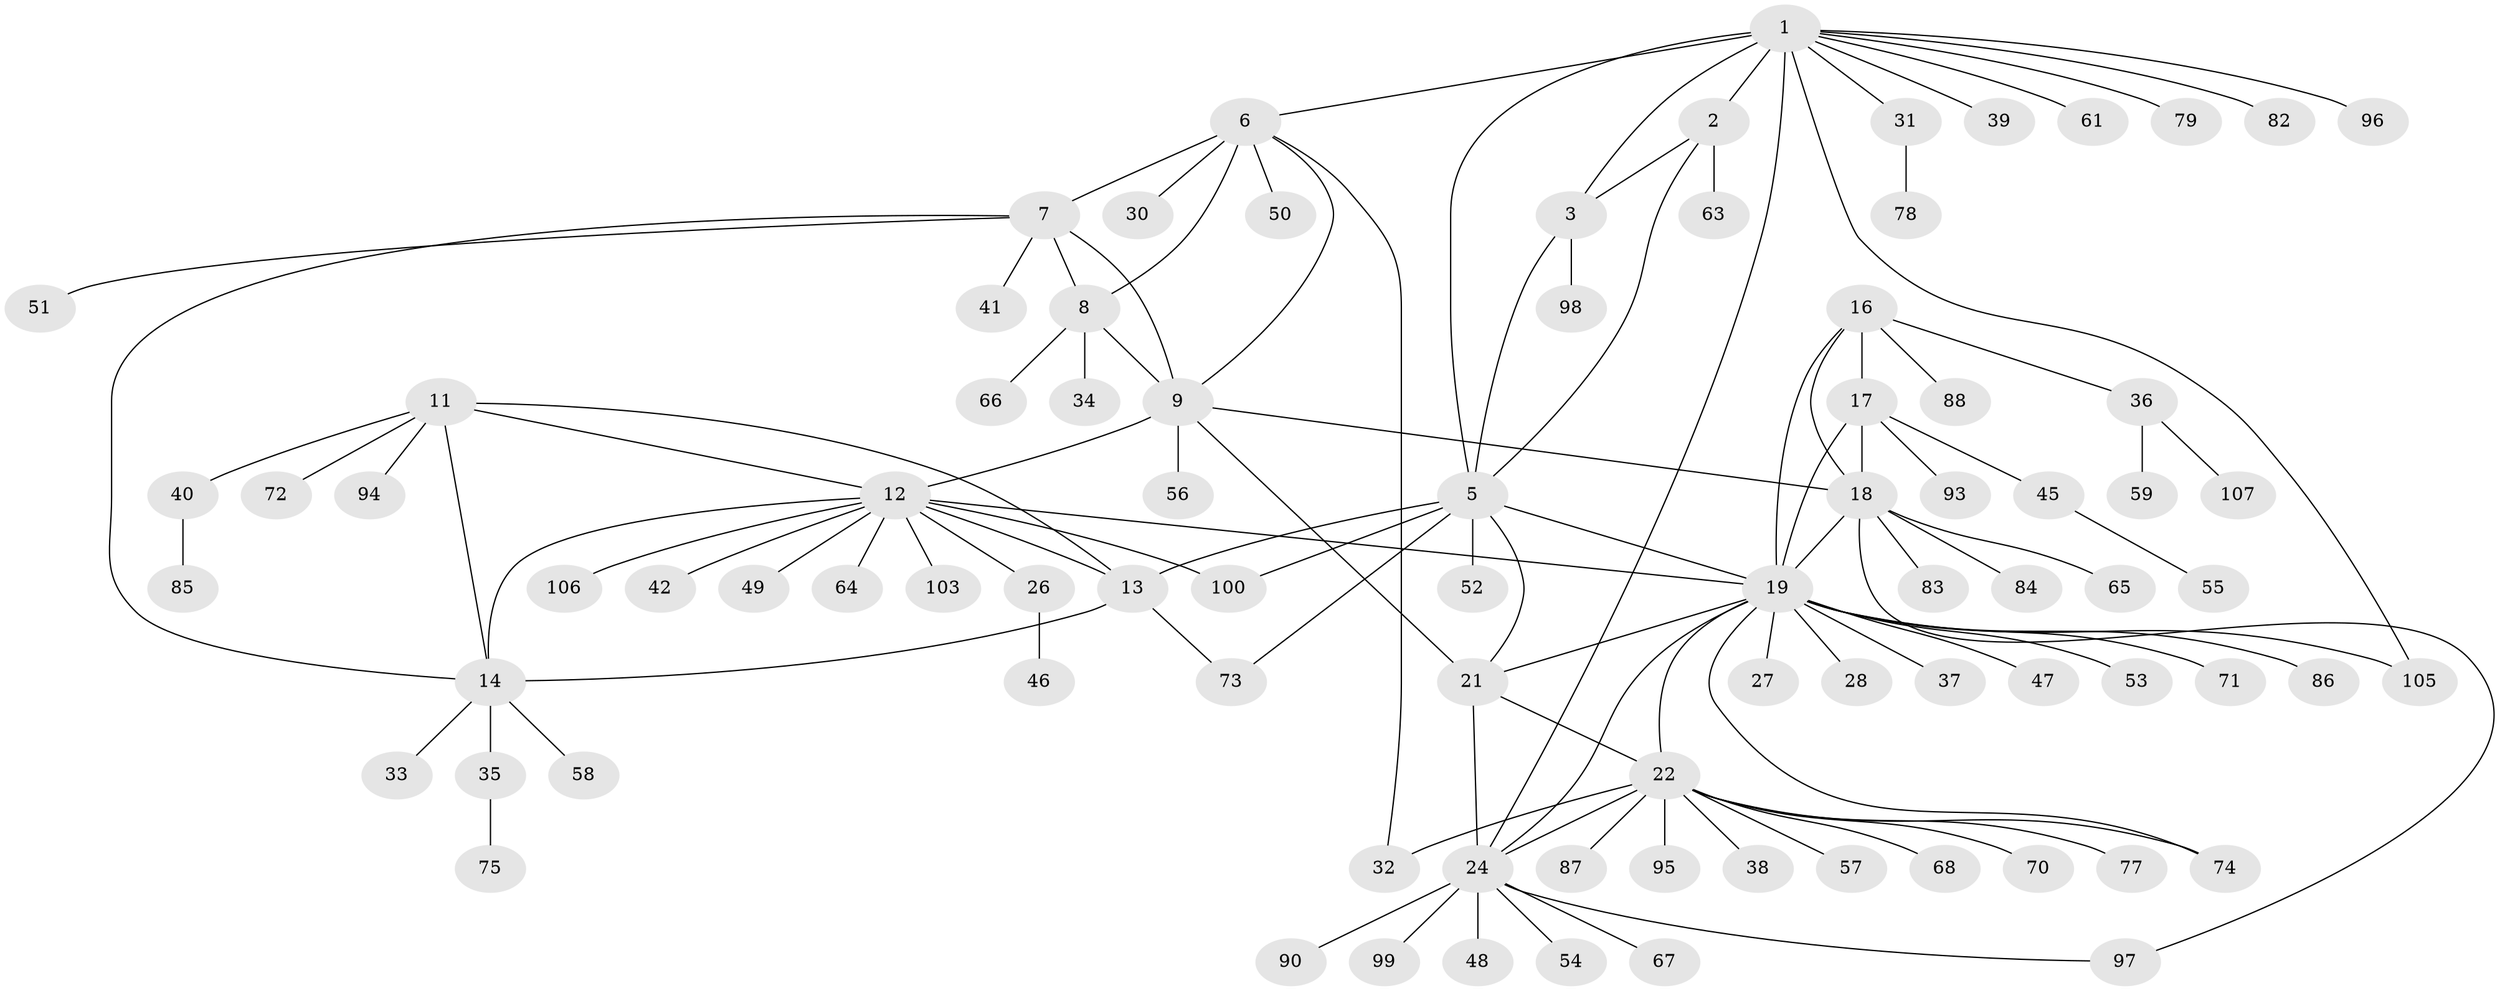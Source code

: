 // Generated by graph-tools (version 1.1) at 2025/24/03/03/25 07:24:12]
// undirected, 86 vertices, 113 edges
graph export_dot {
graph [start="1"]
  node [color=gray90,style=filled];
  1 [super="+4"];
  2 [super="+44"];
  3;
  5 [super="+91"];
  6 [super="+29"];
  7 [super="+10"];
  8 [super="+81"];
  9 [super="+76"];
  11 [super="+101"];
  12 [super="+92"];
  13;
  14 [super="+15"];
  16 [super="+102"];
  17 [super="+20"];
  18 [super="+104"];
  19 [super="+25"];
  21;
  22 [super="+23"];
  24 [super="+43"];
  26 [super="+60"];
  27;
  28;
  30;
  31;
  32;
  33;
  34;
  35;
  36;
  37;
  38;
  39;
  40;
  41;
  42;
  45 [super="+69"];
  46;
  47;
  48;
  49;
  50;
  51;
  52;
  53;
  54 [super="+62"];
  55;
  56;
  57;
  58;
  59;
  61;
  63;
  64;
  65;
  66;
  67;
  68;
  70;
  71;
  72;
  73;
  74;
  75;
  77;
  78 [super="+89"];
  79 [super="+80"];
  82;
  83;
  84;
  85;
  86;
  87;
  88;
  90;
  93;
  94;
  95;
  96;
  97;
  98;
  99;
  100;
  103;
  105;
  106;
  107;
  1 -- 2 [weight=2];
  1 -- 3 [weight=2];
  1 -- 5 [weight=2];
  1 -- 24;
  1 -- 31;
  1 -- 61;
  1 -- 82;
  1 -- 96;
  1 -- 6;
  1 -- 39;
  1 -- 105;
  1 -- 79;
  2 -- 3;
  2 -- 5;
  2 -- 63;
  3 -- 5;
  3 -- 98;
  5 -- 13;
  5 -- 19;
  5 -- 52;
  5 -- 73;
  5 -- 100;
  5 -- 21;
  6 -- 7 [weight=2];
  6 -- 8;
  6 -- 9;
  6 -- 30;
  6 -- 32;
  6 -- 50;
  7 -- 8 [weight=2];
  7 -- 9 [weight=2];
  7 -- 14;
  7 -- 41;
  7 -- 51;
  8 -- 9;
  8 -- 34;
  8 -- 66;
  9 -- 18;
  9 -- 21;
  9 -- 56;
  9 -- 12;
  11 -- 12;
  11 -- 13;
  11 -- 14 [weight=2];
  11 -- 40;
  11 -- 72;
  11 -- 94;
  12 -- 13;
  12 -- 14 [weight=2];
  12 -- 19 [weight=2];
  12 -- 26;
  12 -- 42;
  12 -- 49;
  12 -- 64;
  12 -- 100;
  12 -- 103;
  12 -- 106;
  13 -- 14 [weight=2];
  13 -- 73;
  14 -- 33;
  14 -- 35;
  14 -- 58;
  16 -- 17 [weight=2];
  16 -- 18;
  16 -- 19;
  16 -- 36;
  16 -- 88;
  17 -- 18 [weight=2];
  17 -- 19 [weight=2];
  17 -- 45;
  17 -- 93;
  18 -- 19;
  18 -- 65;
  18 -- 83;
  18 -- 84;
  18 -- 97;
  19 -- 28;
  19 -- 37;
  19 -- 47;
  19 -- 53;
  19 -- 71;
  19 -- 74;
  19 -- 86;
  19 -- 105;
  19 -- 21;
  19 -- 22 [weight=2];
  19 -- 24;
  19 -- 27;
  21 -- 22 [weight=2];
  21 -- 24;
  22 -- 24 [weight=2];
  22 -- 32;
  22 -- 57;
  22 -- 70;
  22 -- 74;
  22 -- 68;
  22 -- 38;
  22 -- 77;
  22 -- 87;
  22 -- 95;
  24 -- 48;
  24 -- 54;
  24 -- 67;
  24 -- 90;
  24 -- 97;
  24 -- 99;
  26 -- 46;
  31 -- 78;
  35 -- 75;
  36 -- 59;
  36 -- 107;
  40 -- 85;
  45 -- 55;
}

